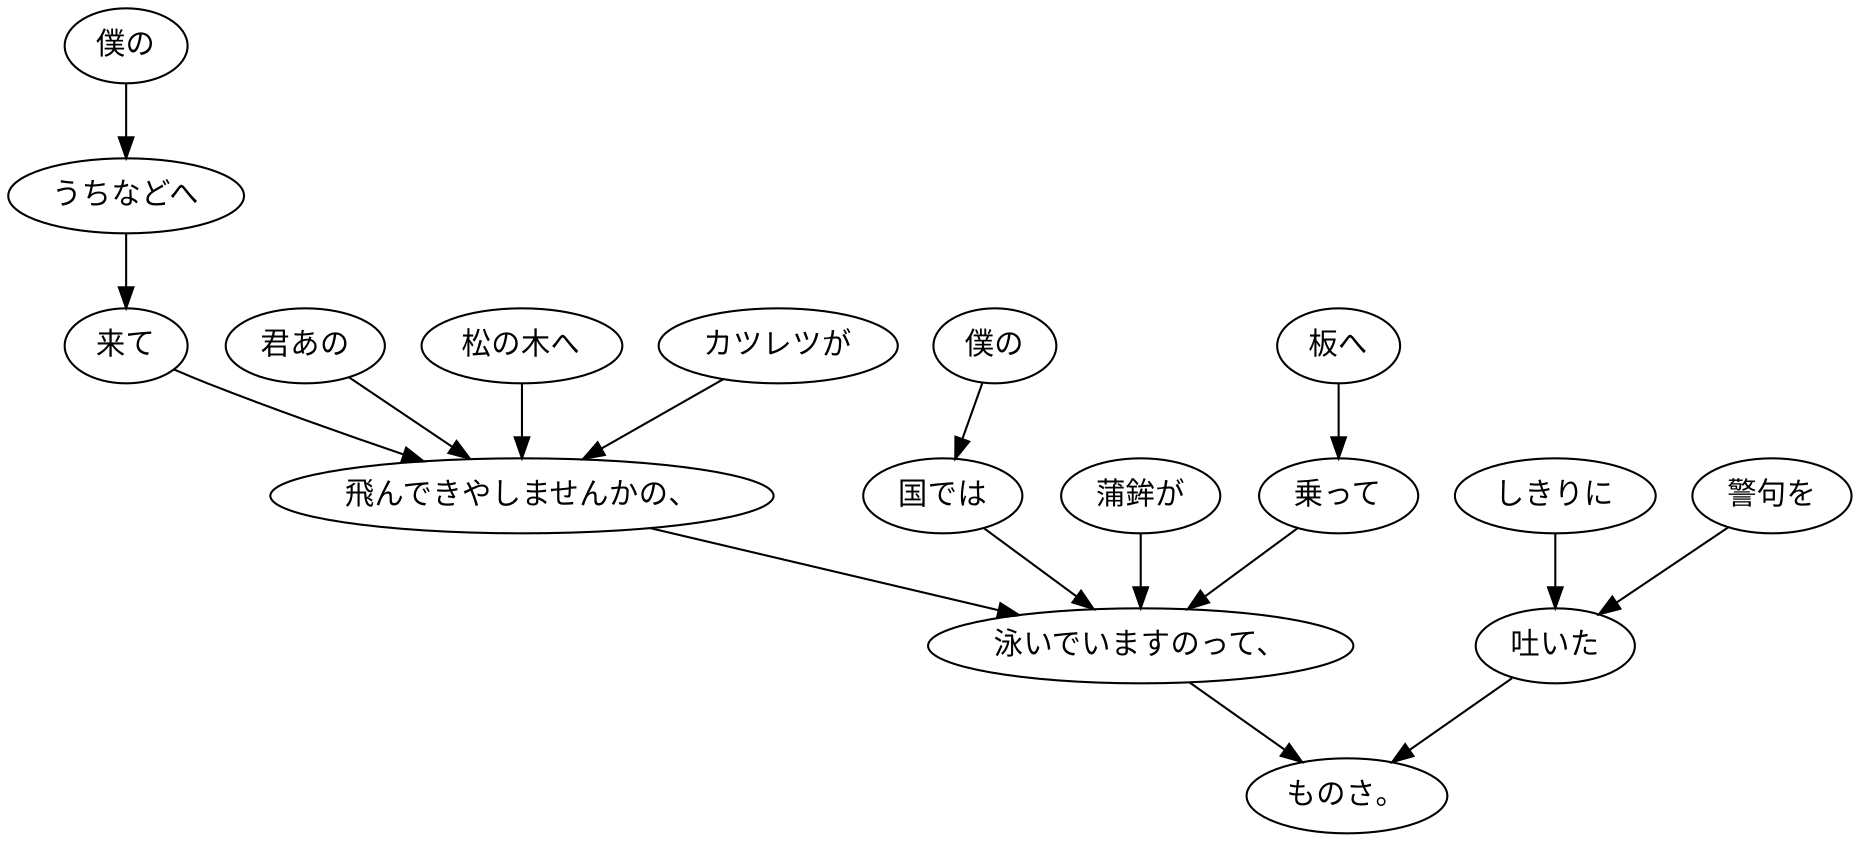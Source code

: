 digraph graph6151 {
	node0 [label="僕の"];
	node1 [label="うちなどへ"];
	node2 [label="来て"];
	node3 [label="君あの"];
	node4 [label="松の木へ"];
	node5 [label="カツレツが"];
	node6 [label="飛んできやしませんかの、"];
	node7 [label="僕の"];
	node8 [label="国では"];
	node9 [label="蒲鉾が"];
	node10 [label="板へ"];
	node11 [label="乗って"];
	node12 [label="泳いでいますのって、"];
	node13 [label="しきりに"];
	node14 [label="警句を"];
	node15 [label="吐いた"];
	node16 [label="ものさ。"];
	node0 -> node1;
	node1 -> node2;
	node2 -> node6;
	node3 -> node6;
	node4 -> node6;
	node5 -> node6;
	node6 -> node12;
	node7 -> node8;
	node8 -> node12;
	node9 -> node12;
	node10 -> node11;
	node11 -> node12;
	node12 -> node16;
	node13 -> node15;
	node14 -> node15;
	node15 -> node16;
}

